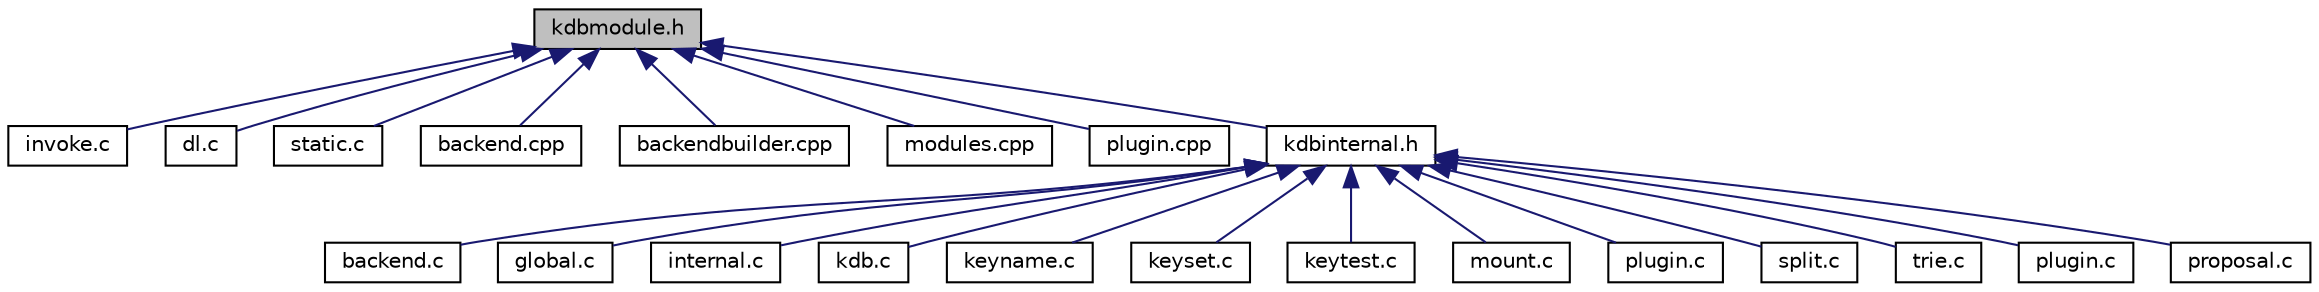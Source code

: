 digraph "kdbmodule.h"
{
 // LATEX_PDF_SIZE
  edge [fontname="Helvetica",fontsize="10",labelfontname="Helvetica",labelfontsize="10"];
  node [fontname="Helvetica",fontsize="10",shape=record];
  Node1 [label="kdbmodule.h",height=0.2,width=0.4,color="black", fillcolor="grey75", style="filled", fontcolor="black",tooltip=" "];
  Node1 -> Node2 [dir="back",color="midnightblue",fontsize="10",style="solid",fontname="Helvetica"];
  Node2 [label="invoke.c",height=0.2,width=0.4,color="black", fillcolor="white", style="filled",URL="$invoke_8c.html",tooltip="Library for invoking exported plugin functions."];
  Node1 -> Node3 [dir="back",color="midnightblue",fontsize="10",style="solid",fontname="Helvetica"];
  Node3 [label="dl.c",height=0.2,width=0.4,color="black", fillcolor="white", style="filled",URL="$dl_8c.html",tooltip="Loading modules under linux."];
  Node1 -> Node4 [dir="back",color="midnightblue",fontsize="10",style="solid",fontname="Helvetica"];
  Node4 [label="static.c",height=0.2,width=0.4,color="black", fillcolor="white", style="filled",URL="$static_8c.html",tooltip=" "];
  Node1 -> Node5 [dir="back",color="midnightblue",fontsize="10",style="solid",fontname="Helvetica"];
  Node5 [label="backend.cpp",height=0.2,width=0.4,color="black", fillcolor="white", style="filled",URL="$src_2backend_8cpp.html",tooltip="Implementation of backend."];
  Node1 -> Node6 [dir="back",color="midnightblue",fontsize="10",style="solid",fontname="Helvetica"];
  Node6 [label="backendbuilder.cpp",height=0.2,width=0.4,color="black", fillcolor="white", style="filled",URL="$backendbuilder_8cpp.html",tooltip="Implementation of backend builder."];
  Node1 -> Node7 [dir="back",color="midnightblue",fontsize="10",style="solid",fontname="Helvetica"];
  Node7 [label="modules.cpp",height=0.2,width=0.4,color="black", fillcolor="white", style="filled",URL="$modules_8cpp.html",tooltip="Implementation of module loading."];
  Node1 -> Node8 [dir="back",color="midnightblue",fontsize="10",style="solid",fontname="Helvetica"];
  Node8 [label="plugin.cpp",height=0.2,width=0.4,color="black", fillcolor="white", style="filled",URL="$plugin_8cpp.html",tooltip="Implementation of plugin."];
  Node1 -> Node9 [dir="back",color="midnightblue",fontsize="10",style="solid",fontname="Helvetica"];
  Node9 [label="kdbinternal.h",height=0.2,width=0.4,color="black", fillcolor="white", style="filled",URL="$kdbinternal_8h.html",tooltip="Includes most internal header files."];
  Node9 -> Node10 [dir="back",color="midnightblue",fontsize="10",style="solid",fontname="Helvetica"];
  Node10 [label="backend.c",height=0.2,width=0.4,color="black", fillcolor="white", style="filled",URL="$backend_8c.html",tooltip="Everything related to a backend."];
  Node9 -> Node11 [dir="back",color="midnightblue",fontsize="10",style="solid",fontname="Helvetica"];
  Node11 [label="global.c",height=0.2,width=0.4,color="black", fillcolor="white", style="filled",URL="$global_8c.html",tooltip="Helpers for global plugins."];
  Node9 -> Node12 [dir="back",color="midnightblue",fontsize="10",style="solid",fontname="Helvetica"];
  Node12 [label="internal.c",height=0.2,width=0.4,color="black", fillcolor="white", style="filled",URL="$internal_8c.html",tooltip="Internal methods for Elektra."];
  Node9 -> Node13 [dir="back",color="midnightblue",fontsize="10",style="solid",fontname="Helvetica"];
  Node13 [label="kdb.c",height=0.2,width=0.4,color="black", fillcolor="white", style="filled",URL="$kdb_8c.html",tooltip="Low level functions for access the Key Database."];
  Node9 -> Node14 [dir="back",color="midnightblue",fontsize="10",style="solid",fontname="Helvetica"];
  Node14 [label="keyname.c",height=0.2,width=0.4,color="black", fillcolor="white", style="filled",URL="$elektra_2keyname_8c.html",tooltip="Methods for Key name manipulation."];
  Node9 -> Node15 [dir="back",color="midnightblue",fontsize="10",style="solid",fontname="Helvetica"];
  Node15 [label="keyset.c",height=0.2,width=0.4,color="black", fillcolor="white", style="filled",URL="$keyset_8c.html",tooltip="Methods for key sets."];
  Node9 -> Node16 [dir="back",color="midnightblue",fontsize="10",style="solid",fontname="Helvetica"];
  Node16 [label="keytest.c",height=0.2,width=0.4,color="black", fillcolor="white", style="filled",URL="$keytest_8c.html",tooltip="Methods for making tests."];
  Node9 -> Node17 [dir="back",color="midnightblue",fontsize="10",style="solid",fontname="Helvetica"];
  Node17 [label="mount.c",height=0.2,width=0.4,color="black", fillcolor="white", style="filled",URL="$mount_8c.html",tooltip="Internals of mount functionality."];
  Node9 -> Node18 [dir="back",color="midnightblue",fontsize="10",style="solid",fontname="Helvetica"];
  Node18 [label="plugin.c",height=0.2,width=0.4,color="black", fillcolor="white", style="filled",URL="$elektra_2plugin_8c.html",tooltip="Interna of plugin functionality."];
  Node9 -> Node19 [dir="back",color="midnightblue",fontsize="10",style="solid",fontname="Helvetica"];
  Node19 [label="split.c",height=0.2,width=0.4,color="black", fillcolor="white", style="filled",URL="$split_8c.html",tooltip="Interna of splitting functionality."];
  Node9 -> Node20 [dir="back",color="midnightblue",fontsize="10",style="solid",fontname="Helvetica"];
  Node20 [label="trie.c",height=0.2,width=0.4,color="black", fillcolor="white", style="filled",URL="$trie_8c.html",tooltip="Interna of trie functionality."];
  Node9 -> Node21 [dir="back",color="midnightblue",fontsize="10",style="solid",fontname="Helvetica"];
  Node21 [label="plugin.c",height=0.2,width=0.4,color="black", fillcolor="white", style="filled",URL="$plugin_2plugin_8c.html",tooltip="Access plugin handle."];
  Node9 -> Node22 [dir="back",color="midnightblue",fontsize="10",style="solid",fontname="Helvetica"];
  Node22 [label="proposal.c",height=0.2,width=0.4,color="black", fillcolor="white", style="filled",URL="$proposal_2proposal_8c.html",tooltip="Implementation of proposed API enhancements."];
}
